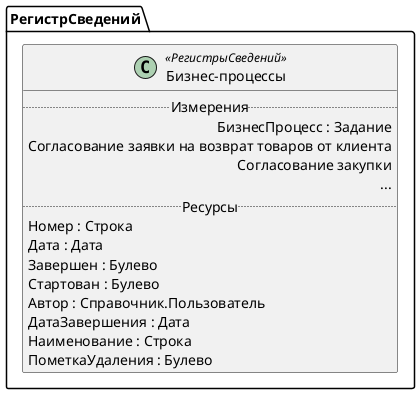 ﻿@startuml ДанныеБизнесПроцессов
'!include templates.wsd
'..\include templates.wsd
class РегистрСведений.ДанныеБизнесПроцессов as "Бизнес-процессы" <<РегистрыСведений>>
{
..Измерения..
БизнесПроцесс : Задание\rСогласование заявки на возврат товаров от клиента\rСогласование закупки\r...
..Ресурсы..
Номер : Строка
Дата : Дата
Завершен : Булево
Стартован : Булево
Автор : Справочник.Пользователь
ДатаЗавершения : Дата
Наименование : Строка
ПометкаУдаления : Булево
}
@enduml
